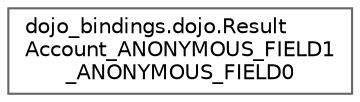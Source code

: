 digraph "Graphical Class Hierarchy"
{
 // LATEX_PDF_SIZE
  bgcolor="transparent";
  edge [fontname=Helvetica,fontsize=10,labelfontname=Helvetica,labelfontsize=10];
  node [fontname=Helvetica,fontsize=10,shape=box,height=0.2,width=0.4];
  rankdir="LR";
  Node0 [id="Node000000",label="dojo_bindings.dojo.Result\lAccount_ANONYMOUS_FIELD1\l_ANONYMOUS_FIELD0",height=0.2,width=0.4,color="grey40", fillcolor="white", style="filled",URL="$structdojo__bindings_1_1dojo_1_1_result_account___a_n_o_n_y_m_o_u_s___f_i_e_l_d1___a_n_o_n_y_m_o_u_s___f_i_e_l_d0.html",tooltip=" "];
}
